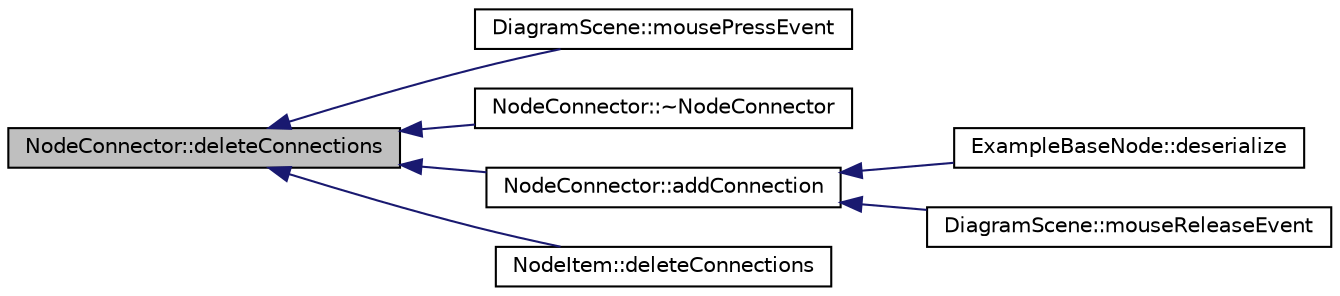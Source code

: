 digraph G
{
  edge [fontname="Helvetica",fontsize="10",labelfontname="Helvetica",labelfontsize="10"];
  node [fontname="Helvetica",fontsize="10",shape=record];
  rankdir="LR";
  Node1 [label="NodeConnector::deleteConnections",height=0.2,width=0.4,color="black", fillcolor="grey75", style="filled" fontcolor="black"];
  Node1 -> Node2 [dir="back",color="midnightblue",fontsize="10",style="solid",fontname="Helvetica"];
  Node2 [label="DiagramScene::mousePressEvent",height=0.2,width=0.4,color="black", fillcolor="white", style="filled",URL="$class_diagram_scene.html#a56249136dab559afa4f840a5c92acf73",tooltip="[5]"];
  Node1 -> Node3 [dir="back",color="midnightblue",fontsize="10",style="solid",fontname="Helvetica"];
  Node3 [label="NodeConnector::~NodeConnector",height=0.2,width=0.4,color="black", fillcolor="white", style="filled",URL="$class_node_connector.html#acb58e76813994a30f87ed119ece3ca09"];
  Node1 -> Node4 [dir="back",color="midnightblue",fontsize="10",style="solid",fontname="Helvetica"];
  Node4 [label="NodeConnector::addConnection",height=0.2,width=0.4,color="black", fillcolor="white", style="filled",URL="$class_node_connector.html#abbda4f15238f01472a6ae9695946450e"];
  Node4 -> Node5 [dir="back",color="midnightblue",fontsize="10",style="solid",fontname="Helvetica"];
  Node5 [label="ExampleBaseNode::deserialize",height=0.2,width=0.4,color="black", fillcolor="white", style="filled",URL="$class_example_base_node.html#ac95b953fdd41df3f87eb568828593e25"];
  Node4 -> Node6 [dir="back",color="midnightblue",fontsize="10",style="solid",fontname="Helvetica"];
  Node6 [label="DiagramScene::mouseReleaseEvent",height=0.2,width=0.4,color="black", fillcolor="white", style="filled",URL="$class_diagram_scene.html#a361512439a7cf2bcd0388c78eb1bb301",tooltip="[10]"];
  Node1 -> Node7 [dir="back",color="midnightblue",fontsize="10",style="solid",fontname="Helvetica"];
  Node7 [label="NodeItem::deleteConnections",height=0.2,width=0.4,color="black", fillcolor="white", style="filled",URL="$class_node_item.html#ae3f8fdba22ba33737f43d72564ced660",tooltip="[2]"];
}
